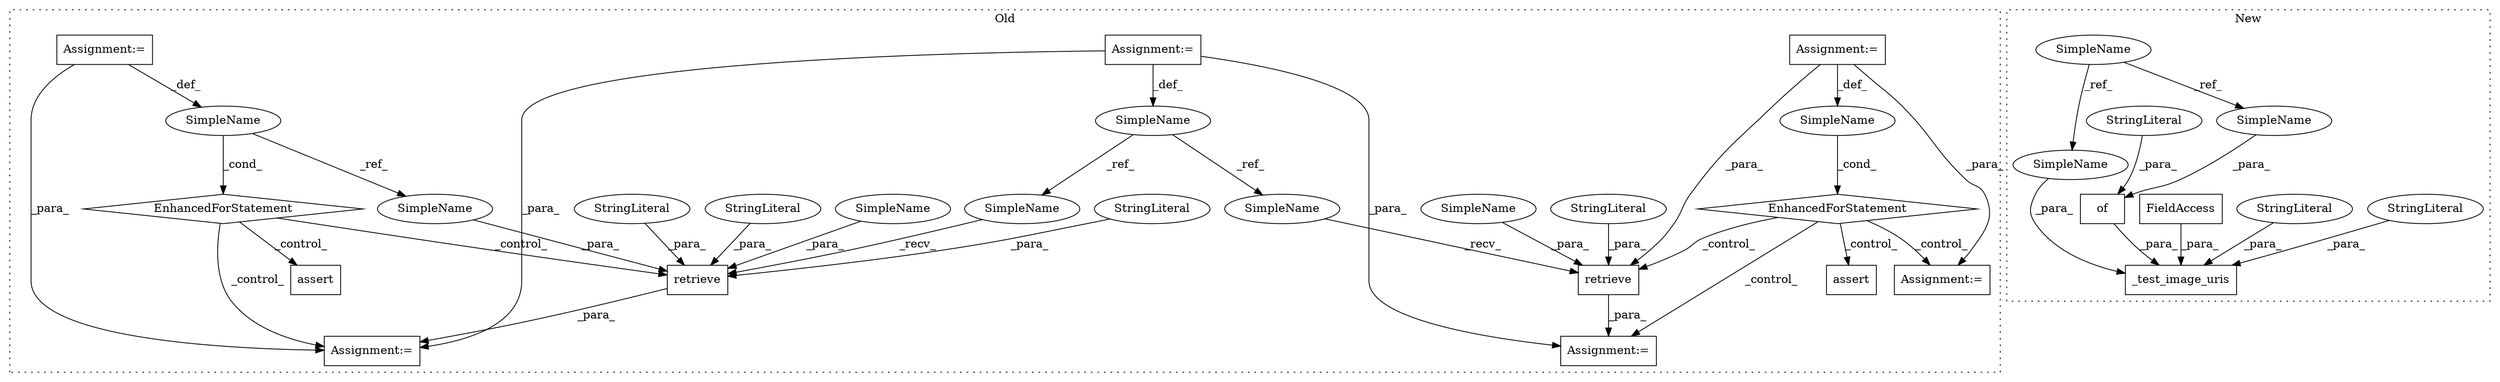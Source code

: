 digraph G {
subgraph cluster0 {
1 [label="assert" a="6" s="4974" l="7" shape="box"];
3 [label="SimpleName" a="42" s="4719" l="6" shape="ellipse"];
4 [label="EnhancedForStatement" a="70" s="4659,4770" l="53,2" shape="diamond"];
10 [label="retrieve" a="32" s="4795,4885" l="9,1" shape="box"];
11 [label="SimpleName" a="42" s="4254" l="10" shape="ellipse"];
12 [label="retrieve" a="32" s="4442,4531" l="9,1" shape="box"];
13 [label="SimpleName" a="42" s="4376" l="9" shape="ellipse"];
14 [label="EnhancedForStatement" a="70" s="4291,4417" l="78,2" shape="diamond"];
15 [label="assert" a="6" s="4623" l="7" shape="box"];
17 [label="StringLiteral" a="45" s="4500" l="5" shape="ellipse"];
18 [label="Assignment:=" a="7" s="4783" l="1" shape="box"];
19 [label="Assignment:=" a="7" s="4430" l="1" shape="box"];
20 [label="Assignment:=" a="7" s="4291,4417" l="78,2" shape="box"];
21 [label="StringLiteral" a="45" s="4853" l="5" shape="ellipse"];
22 [label="StringLiteral" a="45" s="4859" l="14" shape="ellipse"];
23 [label="Assignment:=" a="7" s="4188" l="35" shape="box"];
24 [label="Assignment:=" a="7" s="4548" l="1" shape="box"];
25 [label="Assignment:=" a="7" s="4254" l="10" shape="box"];
26 [label="StringLiteral" a="45" s="4804" l="12" shape="ellipse"];
29 [label="SimpleName" a="42" s="4824" l="28" shape="ellipse"];
30 [label="SimpleName" a="42" s="4471" l="28" shape="ellipse"];
31 [label="SimpleName" a="42" s="4817" l="6" shape="ellipse"];
32 [label="SimpleName" a="42" s="4784" l="10" shape="ellipse"];
33 [label="SimpleName" a="42" s="4431" l="10" shape="ellipse"];
label = "Old";
style="dotted";
}
subgraph cluster1 {
2 [label="_test_image_uris" a="32" s="3744,3907" l="17,1" shape="box"];
5 [label="StringLiteral" a="45" s="3809" l="11" shape="ellipse"];
6 [label="StringLiteral" a="45" s="3803" l="5" shape="ellipse"];
7 [label="FieldAccess" a="22" s="3821" l="26" shape="box"];
8 [label="of" a="32" s="3852,3906" l="3,1" shape="box"];
9 [label="StringLiteral" a="45" s="3855" l="22" shape="ellipse"];
16 [label="SimpleName" a="42" s="3709" l="28" shape="ellipse"];
27 [label="SimpleName" a="42" s="3878" l="28" shape="ellipse"];
28 [label="SimpleName" a="42" s="3774" l="28" shape="ellipse"];
label = "New";
style="dotted";
}
3 -> 4 [label="_cond_"];
3 -> 31 [label="_ref_"];
4 -> 18 [label="_control_"];
4 -> 1 [label="_control_"];
4 -> 10 [label="_control_"];
5 -> 2 [label="_para_"];
6 -> 2 [label="_para_"];
7 -> 2 [label="_para_"];
8 -> 2 [label="_para_"];
9 -> 8 [label="_para_"];
10 -> 18 [label="_para_"];
11 -> 32 [label="_ref_"];
11 -> 33 [label="_ref_"];
12 -> 19 [label="_para_"];
13 -> 14 [label="_cond_"];
14 -> 19 [label="_control_"];
14 -> 12 [label="_control_"];
14 -> 15 [label="_control_"];
14 -> 24 [label="_control_"];
16 -> 27 [label="_ref_"];
16 -> 28 [label="_ref_"];
17 -> 12 [label="_para_"];
20 -> 24 [label="_para_"];
20 -> 12 [label="_para_"];
20 -> 13 [label="_def_"];
21 -> 10 [label="_para_"];
22 -> 10 [label="_para_"];
23 -> 3 [label="_def_"];
23 -> 18 [label="_para_"];
25 -> 19 [label="_para_"];
25 -> 11 [label="_def_"];
25 -> 18 [label="_para_"];
26 -> 10 [label="_para_"];
27 -> 8 [label="_para_"];
28 -> 2 [label="_para_"];
29 -> 10 [label="_para_"];
30 -> 12 [label="_para_"];
31 -> 10 [label="_para_"];
32 -> 10 [label="_recv_"];
33 -> 12 [label="_recv_"];
}